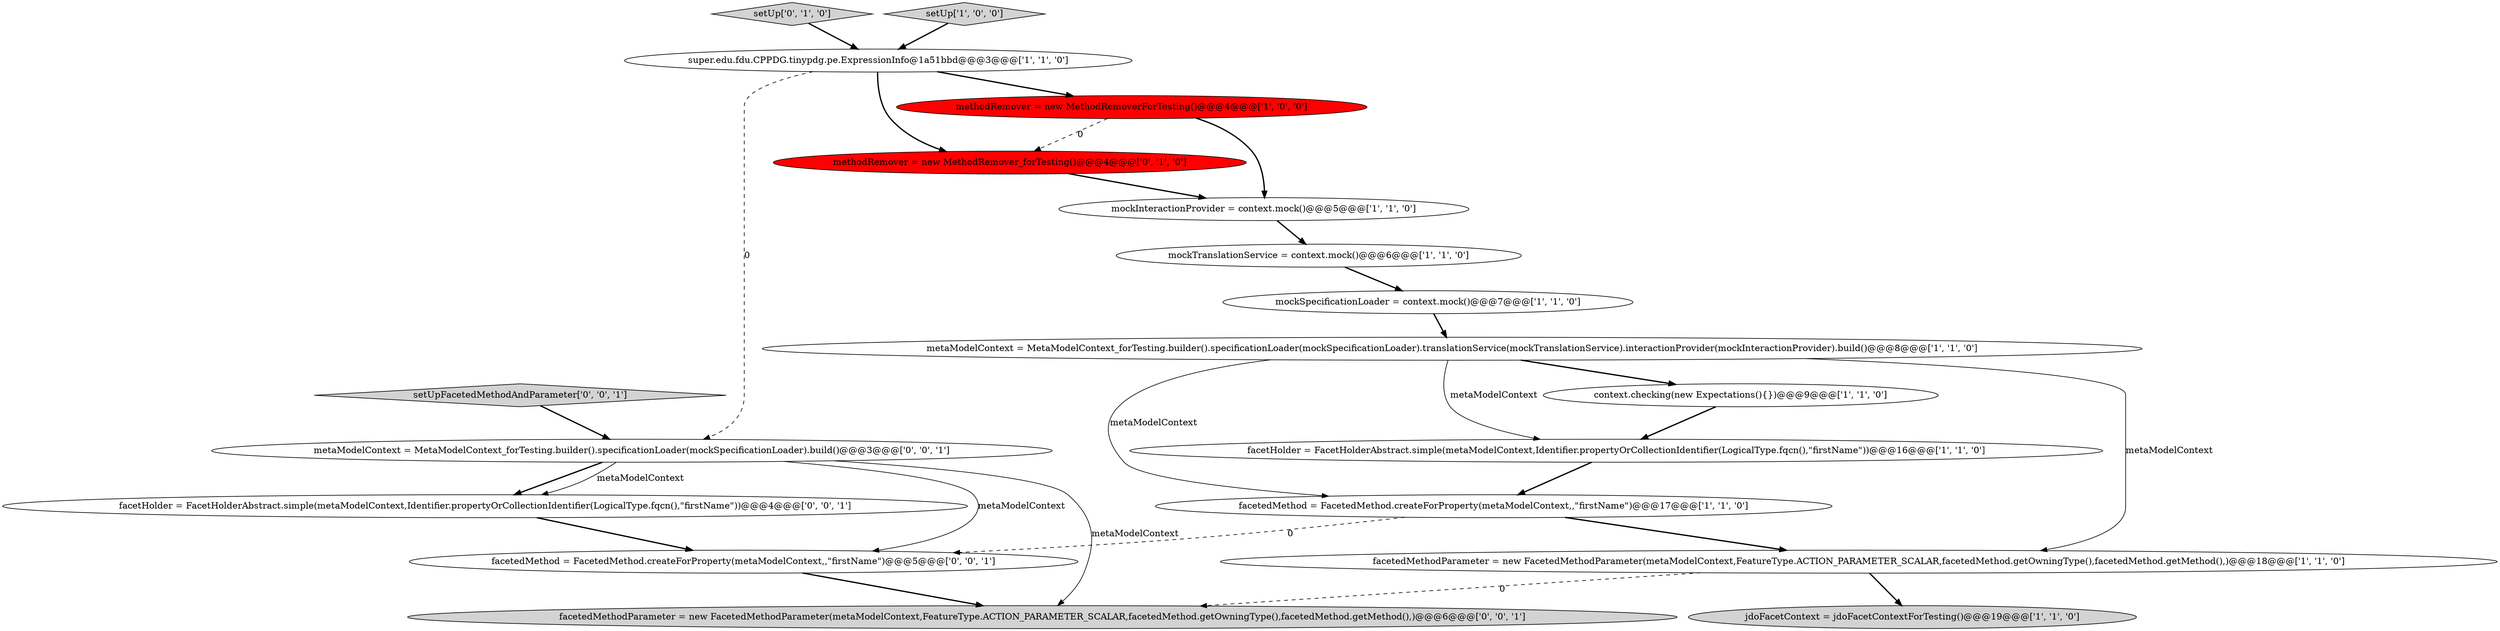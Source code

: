 digraph {
15 [style = filled, label = "setUpFacetedMethodAndParameter['0', '0', '1']", fillcolor = lightgray, shape = diamond image = "AAA0AAABBB3BBB"];
13 [style = filled, label = "setUp['0', '1', '0']", fillcolor = lightgray, shape = diamond image = "AAA0AAABBB2BBB"];
14 [style = filled, label = "facetedMethodParameter = new FacetedMethodParameter(metaModelContext,FeatureType.ACTION_PARAMETER_SCALAR,facetedMethod.getOwningType(),facetedMethod.getMethod(),)@@@6@@@['0', '0', '1']", fillcolor = lightgray, shape = ellipse image = "AAA0AAABBB3BBB"];
11 [style = filled, label = "setUp['1', '0', '0']", fillcolor = lightgray, shape = diamond image = "AAA0AAABBB1BBB"];
9 [style = filled, label = "facetHolder = FacetHolderAbstract.simple(metaModelContext,Identifier.propertyOrCollectionIdentifier(LogicalType.fqcn(),\"firstName\"))@@@16@@@['1', '1', '0']", fillcolor = white, shape = ellipse image = "AAA0AAABBB1BBB"];
7 [style = filled, label = "mockInteractionProvider = context.mock()@@@5@@@['1', '1', '0']", fillcolor = white, shape = ellipse image = "AAA0AAABBB1BBB"];
16 [style = filled, label = "metaModelContext = MetaModelContext_forTesting.builder().specificationLoader(mockSpecificationLoader).build()@@@3@@@['0', '0', '1']", fillcolor = white, shape = ellipse image = "AAA0AAABBB3BBB"];
1 [style = filled, label = "facetedMethod = FacetedMethod.createForProperty(metaModelContext,,\"firstName\")@@@17@@@['1', '1', '0']", fillcolor = white, shape = ellipse image = "AAA0AAABBB1BBB"];
2 [style = filled, label = "jdoFacetContext = jdoFacetContextForTesting()@@@19@@@['1', '1', '0']", fillcolor = lightgray, shape = ellipse image = "AAA0AAABBB1BBB"];
10 [style = filled, label = "mockSpecificationLoader = context.mock()@@@7@@@['1', '1', '0']", fillcolor = white, shape = ellipse image = "AAA0AAABBB1BBB"];
18 [style = filled, label = "facetedMethod = FacetedMethod.createForProperty(metaModelContext,,\"firstName\")@@@5@@@['0', '0', '1']", fillcolor = white, shape = ellipse image = "AAA0AAABBB3BBB"];
8 [style = filled, label = "context.checking(new Expectations(){})@@@9@@@['1', '1', '0']", fillcolor = white, shape = ellipse image = "AAA0AAABBB1BBB"];
5 [style = filled, label = "super.edu.fdu.CPPDG.tinypdg.pe.ExpressionInfo@1a51bbd@@@3@@@['1', '1', '0']", fillcolor = white, shape = ellipse image = "AAA0AAABBB1BBB"];
3 [style = filled, label = "metaModelContext = MetaModelContext_forTesting.builder().specificationLoader(mockSpecificationLoader).translationService(mockTranslationService).interactionProvider(mockInteractionProvider).build()@@@8@@@['1', '1', '0']", fillcolor = white, shape = ellipse image = "AAA0AAABBB1BBB"];
4 [style = filled, label = "facetedMethodParameter = new FacetedMethodParameter(metaModelContext,FeatureType.ACTION_PARAMETER_SCALAR,facetedMethod.getOwningType(),facetedMethod.getMethod(),)@@@18@@@['1', '1', '0']", fillcolor = white, shape = ellipse image = "AAA0AAABBB1BBB"];
0 [style = filled, label = "mockTranslationService = context.mock()@@@6@@@['1', '1', '0']", fillcolor = white, shape = ellipse image = "AAA0AAABBB1BBB"];
17 [style = filled, label = "facetHolder = FacetHolderAbstract.simple(metaModelContext,Identifier.propertyOrCollectionIdentifier(LogicalType.fqcn(),\"firstName\"))@@@4@@@['0', '0', '1']", fillcolor = white, shape = ellipse image = "AAA0AAABBB3BBB"];
6 [style = filled, label = "methodRemover = new MethodRemoverForTesting()@@@4@@@['1', '0', '0']", fillcolor = red, shape = ellipse image = "AAA1AAABBB1BBB"];
12 [style = filled, label = "methodRemover = new MethodRemover_forTesting()@@@4@@@['0', '1', '0']", fillcolor = red, shape = ellipse image = "AAA1AAABBB2BBB"];
16->17 [style = solid, label="metaModelContext"];
1->4 [style = bold, label=""];
16->14 [style = solid, label="metaModelContext"];
10->3 [style = bold, label=""];
7->0 [style = bold, label=""];
1->18 [style = dashed, label="0"];
4->2 [style = bold, label=""];
16->17 [style = bold, label=""];
15->16 [style = bold, label=""];
3->1 [style = solid, label="metaModelContext"];
12->7 [style = bold, label=""];
6->12 [style = dashed, label="0"];
5->16 [style = dashed, label="0"];
3->9 [style = solid, label="metaModelContext"];
11->5 [style = bold, label=""];
0->10 [style = bold, label=""];
3->4 [style = solid, label="metaModelContext"];
5->6 [style = bold, label=""];
5->12 [style = bold, label=""];
16->18 [style = solid, label="metaModelContext"];
3->8 [style = bold, label=""];
8->9 [style = bold, label=""];
13->5 [style = bold, label=""];
4->14 [style = dashed, label="0"];
6->7 [style = bold, label=""];
9->1 [style = bold, label=""];
18->14 [style = bold, label=""];
17->18 [style = bold, label=""];
}

